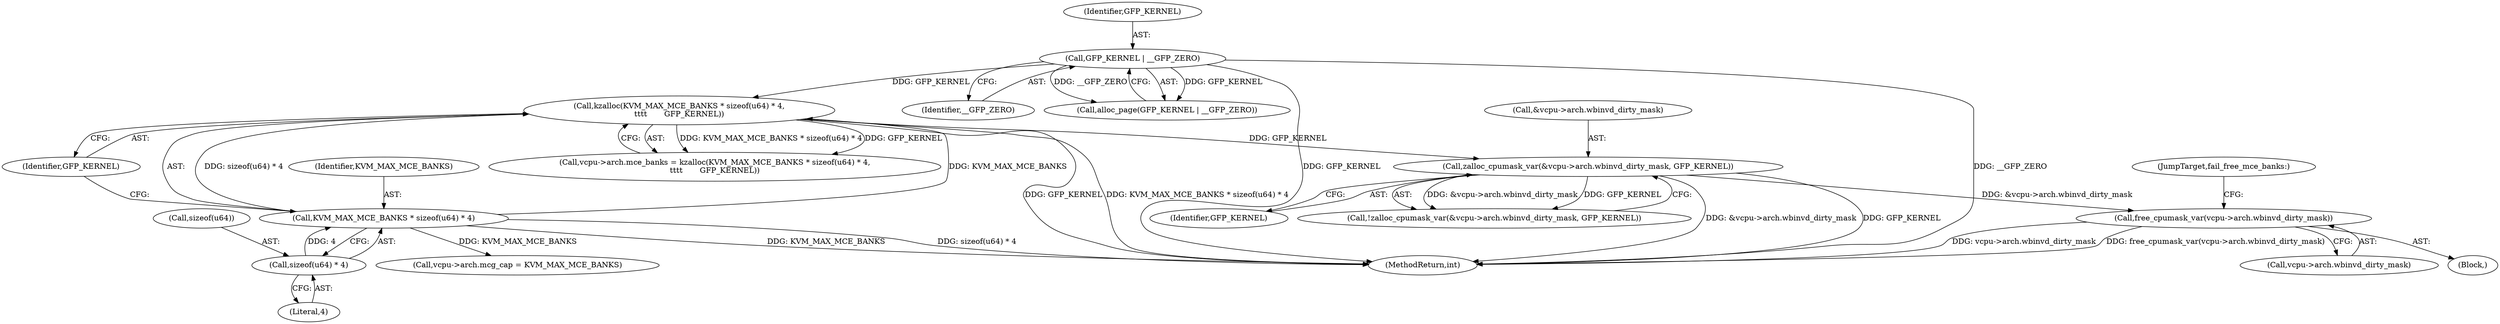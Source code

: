 digraph "0_linux_0b79459b482e85cb7426aa7da683a9f2c97aeae1@API" {
"1000274" [label="(Call,free_cpumask_var(vcpu->arch.wbinvd_dirty_mask))"];
"1000237" [label="(Call,zalloc_cpumask_var(&vcpu->arch.wbinvd_dirty_mask, GFP_KERNEL))"];
"1000207" [label="(Call,kzalloc(KVM_MAX_MCE_BANKS * sizeof(u64) * 4,\n\t\t\t\t       GFP_KERNEL))"];
"1000208" [label="(Call,KVM_MAX_MCE_BANKS * sizeof(u64) * 4)"];
"1000210" [label="(Call,sizeof(u64) * 4)"];
"1000152" [label="(Call,GFP_KERNEL | __GFP_ZERO)"];
"1000244" [label="(Identifier,GFP_KERNEL)"];
"1000154" [label="(Identifier,__GFP_ZERO)"];
"1000228" [label="(Call,vcpu->arch.mcg_cap = KVM_MAX_MCE_BANKS)"];
"1000237" [label="(Call,zalloc_cpumask_var(&vcpu->arch.wbinvd_dirty_mask, GFP_KERNEL))"];
"1000153" [label="(Identifier,GFP_KERNEL)"];
"1000151" [label="(Call,alloc_page(GFP_KERNEL | __GFP_ZERO))"];
"1000209" [label="(Identifier,KVM_MAX_MCE_BANKS)"];
"1000275" [label="(Call,vcpu->arch.wbinvd_dirty_mask)"];
"1000280" [label="(JumpTarget,fail_free_mce_banks:)"];
"1000274" [label="(Call,free_cpumask_var(vcpu->arch.wbinvd_dirty_mask))"];
"1000211" [label="(Call,sizeof(u64))"];
"1000305" [label="(MethodReturn,int)"];
"1000152" [label="(Call,GFP_KERNEL | __GFP_ZERO)"];
"1000207" [label="(Call,kzalloc(KVM_MAX_MCE_BANKS * sizeof(u64) * 4,\n\t\t\t\t       GFP_KERNEL))"];
"1000238" [label="(Call,&vcpu->arch.wbinvd_dirty_mask)"];
"1000102" [label="(Block,)"];
"1000201" [label="(Call,vcpu->arch.mce_banks = kzalloc(KVM_MAX_MCE_BANKS * sizeof(u64) * 4,\n\t\t\t\t       GFP_KERNEL))"];
"1000214" [label="(Identifier,GFP_KERNEL)"];
"1000236" [label="(Call,!zalloc_cpumask_var(&vcpu->arch.wbinvd_dirty_mask, GFP_KERNEL))"];
"1000208" [label="(Call,KVM_MAX_MCE_BANKS * sizeof(u64) * 4)"];
"1000213" [label="(Literal,4)"];
"1000210" [label="(Call,sizeof(u64) * 4)"];
"1000274" -> "1000102"  [label="AST: "];
"1000274" -> "1000275"  [label="CFG: "];
"1000275" -> "1000274"  [label="AST: "];
"1000280" -> "1000274"  [label="CFG: "];
"1000274" -> "1000305"  [label="DDG: vcpu->arch.wbinvd_dirty_mask"];
"1000274" -> "1000305"  [label="DDG: free_cpumask_var(vcpu->arch.wbinvd_dirty_mask)"];
"1000237" -> "1000274"  [label="DDG: &vcpu->arch.wbinvd_dirty_mask"];
"1000237" -> "1000236"  [label="AST: "];
"1000237" -> "1000244"  [label="CFG: "];
"1000238" -> "1000237"  [label="AST: "];
"1000244" -> "1000237"  [label="AST: "];
"1000236" -> "1000237"  [label="CFG: "];
"1000237" -> "1000305"  [label="DDG: &vcpu->arch.wbinvd_dirty_mask"];
"1000237" -> "1000305"  [label="DDG: GFP_KERNEL"];
"1000237" -> "1000236"  [label="DDG: &vcpu->arch.wbinvd_dirty_mask"];
"1000237" -> "1000236"  [label="DDG: GFP_KERNEL"];
"1000207" -> "1000237"  [label="DDG: GFP_KERNEL"];
"1000207" -> "1000201"  [label="AST: "];
"1000207" -> "1000214"  [label="CFG: "];
"1000208" -> "1000207"  [label="AST: "];
"1000214" -> "1000207"  [label="AST: "];
"1000201" -> "1000207"  [label="CFG: "];
"1000207" -> "1000305"  [label="DDG: GFP_KERNEL"];
"1000207" -> "1000305"  [label="DDG: KVM_MAX_MCE_BANKS * sizeof(u64) * 4"];
"1000207" -> "1000201"  [label="DDG: KVM_MAX_MCE_BANKS * sizeof(u64) * 4"];
"1000207" -> "1000201"  [label="DDG: GFP_KERNEL"];
"1000208" -> "1000207"  [label="DDG: KVM_MAX_MCE_BANKS"];
"1000208" -> "1000207"  [label="DDG: sizeof(u64) * 4"];
"1000152" -> "1000207"  [label="DDG: GFP_KERNEL"];
"1000208" -> "1000210"  [label="CFG: "];
"1000209" -> "1000208"  [label="AST: "];
"1000210" -> "1000208"  [label="AST: "];
"1000214" -> "1000208"  [label="CFG: "];
"1000208" -> "1000305"  [label="DDG: KVM_MAX_MCE_BANKS"];
"1000208" -> "1000305"  [label="DDG: sizeof(u64) * 4"];
"1000210" -> "1000208"  [label="DDG: 4"];
"1000208" -> "1000228"  [label="DDG: KVM_MAX_MCE_BANKS"];
"1000210" -> "1000213"  [label="CFG: "];
"1000211" -> "1000210"  [label="AST: "];
"1000213" -> "1000210"  [label="AST: "];
"1000152" -> "1000151"  [label="AST: "];
"1000152" -> "1000154"  [label="CFG: "];
"1000153" -> "1000152"  [label="AST: "];
"1000154" -> "1000152"  [label="AST: "];
"1000151" -> "1000152"  [label="CFG: "];
"1000152" -> "1000305"  [label="DDG: GFP_KERNEL"];
"1000152" -> "1000305"  [label="DDG: __GFP_ZERO"];
"1000152" -> "1000151"  [label="DDG: GFP_KERNEL"];
"1000152" -> "1000151"  [label="DDG: __GFP_ZERO"];
}
